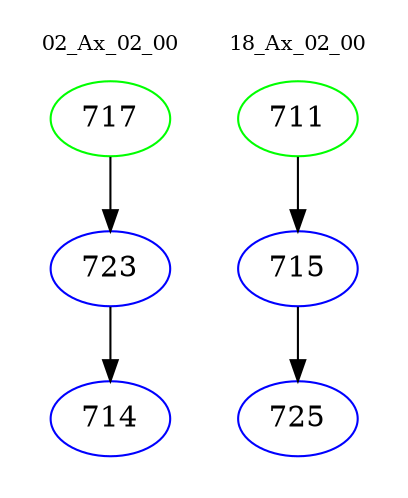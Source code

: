 digraph{
subgraph cluster_0 {
color = white
label = "02_Ax_02_00";
fontsize=10;
T0_717 [label="717", color="green"]
T0_717 -> T0_723 [color="black"]
T0_723 [label="723", color="blue"]
T0_723 -> T0_714 [color="black"]
T0_714 [label="714", color="blue"]
}
subgraph cluster_1 {
color = white
label = "18_Ax_02_00";
fontsize=10;
T1_711 [label="711", color="green"]
T1_711 -> T1_715 [color="black"]
T1_715 [label="715", color="blue"]
T1_715 -> T1_725 [color="black"]
T1_725 [label="725", color="blue"]
}
}
